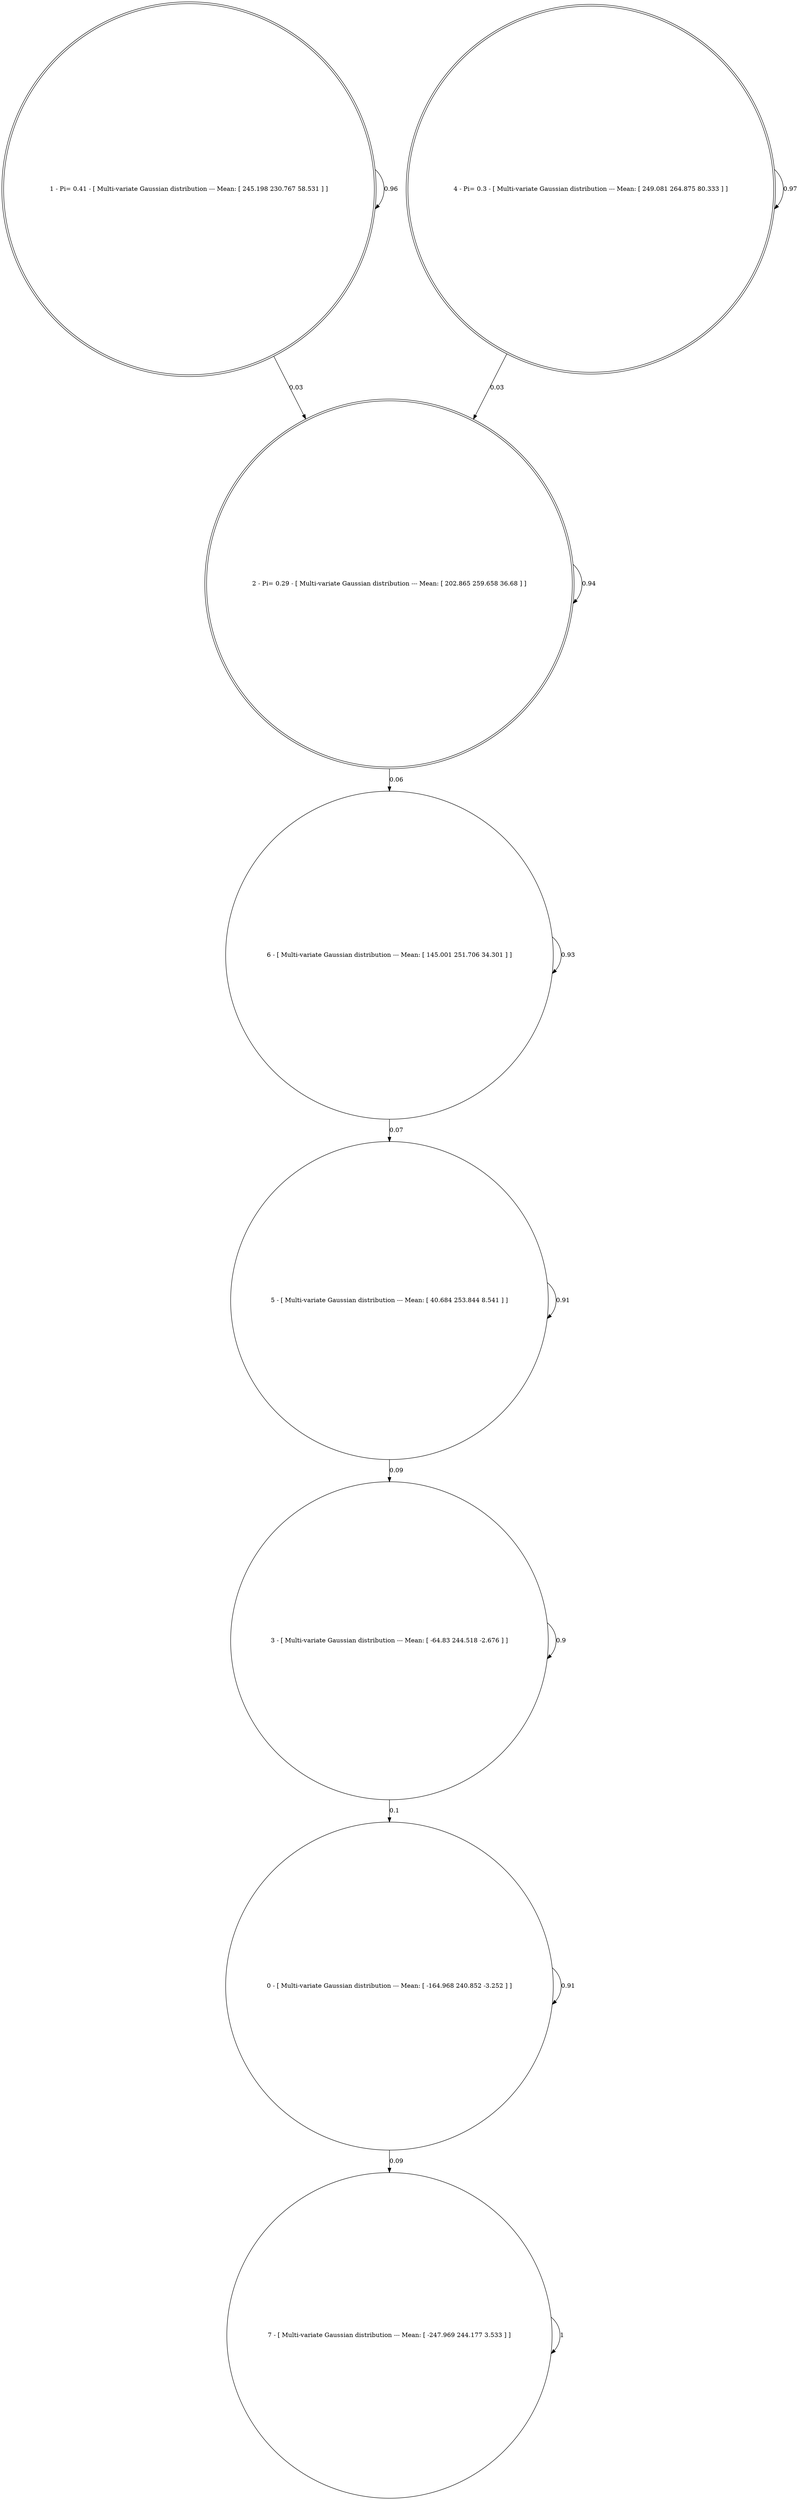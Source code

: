 digraph G {
	0 -> 0 [label=0.91];
	0 -> 7 [label=0.09];
	1 -> 1 [label=0.96];
	1 -> 2 [label=0.03];
	2 -> 2 [label=0.94];
	2 -> 6 [label=0.06];
	3 -> 0 [label=0.1];
	3 -> 3 [label=0.9];
	4 -> 2 [label=0.03];
	4 -> 4 [label=0.97];
	5 -> 3 [label=0.09];
	5 -> 5 [label=0.91];
	6 -> 5 [label=0.07];
	6 -> 6 [label=0.93];
	7 -> 7 [label=1];
	0 [shape=circle, label="0 - [ Multi-variate Gaussian distribution --- Mean: [ -164.968 240.852 -3.252 ] ]"];
	1 [shape=doublecircle, label="1 - Pi= 0.41 - [ Multi-variate Gaussian distribution --- Mean: [ 245.198 230.767 58.531 ] ]"];
	2 [shape=doublecircle, label="2 - Pi= 0.29 - [ Multi-variate Gaussian distribution --- Mean: [ 202.865 259.658 36.68 ] ]"];
	3 [shape=circle, label="3 - [ Multi-variate Gaussian distribution --- Mean: [ -64.83 244.518 -2.676 ] ]"];
	4 [shape=doublecircle, label="4 - Pi= 0.3 - [ Multi-variate Gaussian distribution --- Mean: [ 249.081 264.875 80.333 ] ]"];
	5 [shape=circle, label="5 - [ Multi-variate Gaussian distribution --- Mean: [ 40.684 253.844 8.541 ] ]"];
	6 [shape=circle, label="6 - [ Multi-variate Gaussian distribution --- Mean: [ 145.001 251.706 34.301 ] ]"];
	7 [shape=circle, label="7 - [ Multi-variate Gaussian distribution --- Mean: [ -247.969 244.177 3.533 ] ]"];
}
